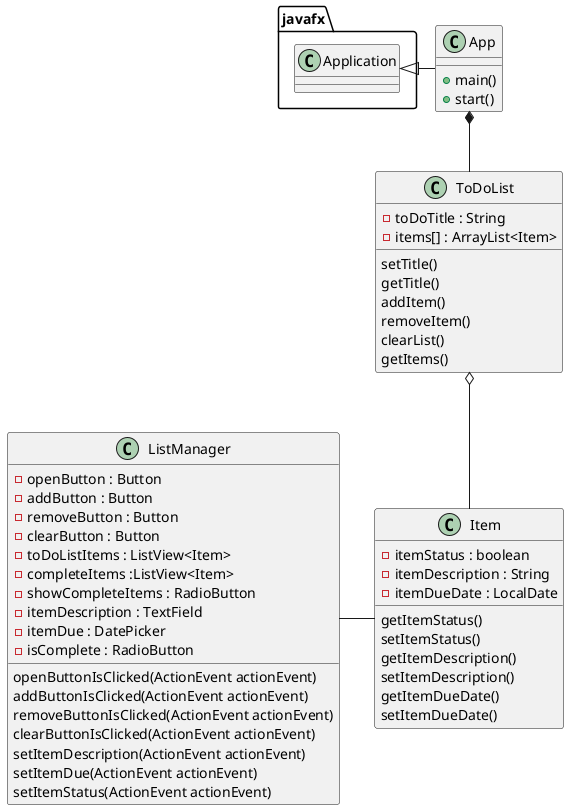 @startuml
'https://plantuml.com/class-diagram



class App {
+ main()
+ start()
}

class ToDoList {
- toDoTitle : String
- items[] : ArrayList<Item>

setTitle()
getTitle()
addItem()
removeItem()
clearList()
getItems()
}

class Item {
- itemStatus : boolean
- itemDescription : String
- itemDueDate : LocalDate

getItemStatus()
setItemStatus()
getItemDescription()
setItemDescription()
getItemDueDate()
setItemDueDate()
}

class ListManager {
- openButton : Button
- addButton : Button
- removeButton : Button
- clearButton : Button
- toDoListItems : ListView<Item>
- completeItems :ListView<Item>
- showCompleteItems : RadioButton
- itemDescription : TextField
- itemDue : DatePicker
- isComplete : RadioButton

openButtonIsClicked(ActionEvent actionEvent)
addButtonIsClicked(ActionEvent actionEvent)
removeButtonIsClicked(ActionEvent actionEvent)
clearButtonIsClicked(ActionEvent actionEvent)
setItemDescription(ActionEvent actionEvent)
setItemDue(ActionEvent actionEvent)
setItemStatus(ActionEvent actionEvent)
}

javafx.Application <|- App
App *-- ToDoList
ToDoList o-- Item
ListManager - Item


@enduml